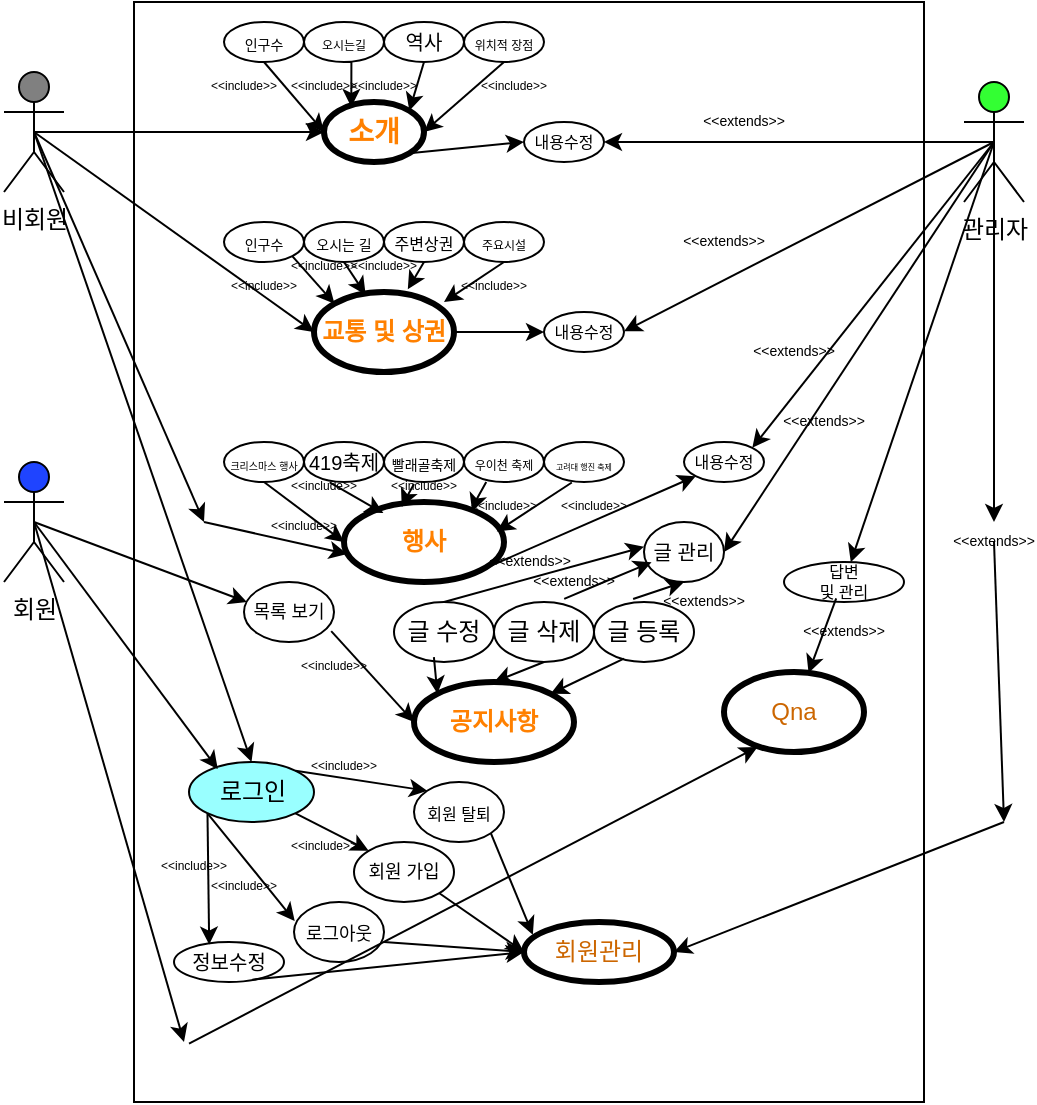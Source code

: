<mxfile version="24.2.1" type="device">
  <diagram name="페이지-1" id="ReDvfFOf9SGNNVPX4HKJ">
    <mxGraphModel dx="578" dy="884" grid="1" gridSize="10" guides="1" tooltips="1" connect="1" arrows="1" fold="1" page="1" pageScale="1" pageWidth="690" pageHeight="980" math="0" shadow="0">
      <root>
        <mxCell id="0" />
        <mxCell id="1" parent="0" />
        <mxCell id="xZ9wBhcrswutEA7cSDEz-1" value="" style="rounded=0;whiteSpace=wrap;html=1;" parent="1" vertex="1">
          <mxGeometry x="165" y="270" width="395" height="550" as="geometry" />
        </mxCell>
        <mxCell id="xZ9wBhcrswutEA7cSDEz-3" value="회원" style="shape=umlActor;verticalLabelPosition=bottom;verticalAlign=top;html=1;outlineConnect=0;strokeColor=#000000;fillColor=#1F44FF;" parent="1" vertex="1">
          <mxGeometry x="100" y="500" width="30" height="60" as="geometry" />
        </mxCell>
        <mxCell id="xZ9wBhcrswutEA7cSDEz-4" value="비회원" style="shape=umlActor;verticalLabelPosition=bottom;verticalAlign=top;html=1;outlineConnect=0;fillColor=#808080;" parent="1" vertex="1">
          <mxGeometry x="100" y="305" width="30" height="60" as="geometry" />
        </mxCell>
        <mxCell id="xZ9wBhcrswutEA7cSDEz-11" value="관리자" style="shape=umlActor;verticalLabelPosition=bottom;verticalAlign=top;html=1;outlineConnect=0;fillColor=#33FF33;" parent="1" vertex="1">
          <mxGeometry x="580" y="310" width="30" height="60" as="geometry" />
        </mxCell>
        <mxCell id="xZ9wBhcrswutEA7cSDEz-12" value="&lt;h3&gt;&lt;font style=&quot;&quot; color=&quot;#ff8000&quot;&gt;소개&lt;/font&gt;&lt;/h3&gt;" style="ellipse;whiteSpace=wrap;html=1;strokeWidth=3;" parent="1" vertex="1">
          <mxGeometry x="260" y="320" width="50" height="30" as="geometry" />
        </mxCell>
        <mxCell id="xZ9wBhcrswutEA7cSDEz-13" value="&lt;font style=&quot;font-size: 7px;&quot;&gt;인구수&lt;/font&gt;" style="ellipse;whiteSpace=wrap;html=1;" parent="1" vertex="1">
          <mxGeometry x="210" y="280" width="40" height="20" as="geometry" />
        </mxCell>
        <mxCell id="xZ9wBhcrswutEA7cSDEz-15" value="&lt;font style=&quot;font-size: 6px;&quot;&gt;오시는길&lt;/font&gt;" style="ellipse;whiteSpace=wrap;html=1;" parent="1" vertex="1">
          <mxGeometry x="250" y="280" width="40" height="20" as="geometry" />
        </mxCell>
        <mxCell id="xZ9wBhcrswutEA7cSDEz-16" value="&lt;font style=&quot;font-size: 10px;&quot;&gt;역사&lt;/font&gt;" style="ellipse;whiteSpace=wrap;html=1;" parent="1" vertex="1">
          <mxGeometry x="290" y="280" width="40" height="20" as="geometry" />
        </mxCell>
        <mxCell id="xZ9wBhcrswutEA7cSDEz-17" value="&lt;font style=&quot;font-size: 6px;&quot;&gt;위치적 장점&lt;/font&gt;" style="ellipse;whiteSpace=wrap;html=1;" parent="1" vertex="1">
          <mxGeometry x="330" y="280" width="40" height="20" as="geometry" />
        </mxCell>
        <mxCell id="xZ9wBhcrswutEA7cSDEz-21" style="edgeStyle=orthogonalEdgeStyle;rounded=0;orthogonalLoop=1;jettySize=auto;html=1;exitX=0.5;exitY=1;exitDx=0;exitDy=0;entryX=0.273;entryY=0.083;entryDx=0;entryDy=0;entryPerimeter=0;" parent="1" source="xZ9wBhcrswutEA7cSDEz-15" target="xZ9wBhcrswutEA7cSDEz-12" edge="1">
          <mxGeometry relative="1" as="geometry" />
        </mxCell>
        <mxCell id="xZ9wBhcrswutEA7cSDEz-24" value="" style="endArrow=classic;html=1;rounded=0;entryX=1;entryY=0;entryDx=0;entryDy=0;" parent="1" target="xZ9wBhcrswutEA7cSDEz-12" edge="1">
          <mxGeometry width="50" height="50" relative="1" as="geometry">
            <mxPoint x="310" y="300" as="sourcePoint" />
            <mxPoint x="270" y="430" as="targetPoint" />
            <Array as="points">
              <mxPoint x="310" y="300" />
            </Array>
          </mxGeometry>
        </mxCell>
        <mxCell id="xZ9wBhcrswutEA7cSDEz-25" value="" style="endArrow=classic;html=1;rounded=0;exitX=0.5;exitY=1;exitDx=0;exitDy=0;entryX=1;entryY=0.5;entryDx=0;entryDy=0;" parent="1" source="xZ9wBhcrswutEA7cSDEz-17" target="xZ9wBhcrswutEA7cSDEz-12" edge="1">
          <mxGeometry width="50" height="50" relative="1" as="geometry">
            <mxPoint x="220" y="480" as="sourcePoint" />
            <mxPoint x="270" y="430" as="targetPoint" />
          </mxGeometry>
        </mxCell>
        <mxCell id="xZ9wBhcrswutEA7cSDEz-26" value="" style="endArrow=classic;html=1;rounded=0;exitX=0.5;exitY=1;exitDx=0;exitDy=0;entryX=0;entryY=0.5;entryDx=0;entryDy=0;" parent="1" source="xZ9wBhcrswutEA7cSDEz-13" target="xZ9wBhcrswutEA7cSDEz-12" edge="1">
          <mxGeometry width="50" height="50" relative="1" as="geometry">
            <mxPoint x="220" y="480" as="sourcePoint" />
            <mxPoint x="270" y="430" as="targetPoint" />
          </mxGeometry>
        </mxCell>
        <mxCell id="xZ9wBhcrswutEA7cSDEz-27" value="&lt;font style=&quot;font-size: 6px;&quot;&gt;&amp;lt;&amp;lt;include&amp;gt;&amp;gt;&lt;/font&gt;" style="text;html=1;align=center;verticalAlign=middle;whiteSpace=wrap;rounded=0;" parent="1" vertex="1">
          <mxGeometry x="345" y="300" width="20" height="20" as="geometry" />
        </mxCell>
        <mxCell id="xZ9wBhcrswutEA7cSDEz-28" value="&lt;font style=&quot;font-size: 6px;&quot;&gt;&amp;lt;&amp;lt;include&amp;gt;&amp;gt;&lt;/font&gt;" style="text;html=1;align=center;verticalAlign=middle;whiteSpace=wrap;rounded=0;" parent="1" vertex="1">
          <mxGeometry x="210" y="300" width="20" height="20" as="geometry" />
        </mxCell>
        <mxCell id="xZ9wBhcrswutEA7cSDEz-29" value="&lt;font style=&quot;font-size: 6px;&quot;&gt;&amp;lt;&amp;lt;include&amp;gt;&amp;gt;&lt;/font&gt;" style="text;html=1;align=center;verticalAlign=middle;whiteSpace=wrap;rounded=0;" parent="1" vertex="1">
          <mxGeometry x="250" y="300" width="20" height="20" as="geometry" />
        </mxCell>
        <mxCell id="xZ9wBhcrswutEA7cSDEz-30" value="&lt;font style=&quot;font-size: 6px;&quot;&gt;&amp;lt;&amp;lt;include&amp;gt;&amp;gt;&lt;/font&gt;" style="text;html=1;align=center;verticalAlign=middle;whiteSpace=wrap;rounded=0;" parent="1" vertex="1">
          <mxGeometry x="280" y="300" width="20" height="20" as="geometry" />
        </mxCell>
        <mxCell id="xZ9wBhcrswutEA7cSDEz-32" value="" style="endArrow=classic;html=1;rounded=0;exitX=0.5;exitY=0.5;exitDx=0;exitDy=0;exitPerimeter=0;entryX=1;entryY=0.5;entryDx=0;entryDy=0;" parent="1" source="xZ9wBhcrswutEA7cSDEz-11" target="xZ9wBhcrswutEA7cSDEz-33" edge="1">
          <mxGeometry width="50" height="50" relative="1" as="geometry">
            <mxPoint x="280" y="480" as="sourcePoint" />
            <mxPoint x="330" y="430" as="targetPoint" />
          </mxGeometry>
        </mxCell>
        <mxCell id="xZ9wBhcrswutEA7cSDEz-33" value="내용수정" style="ellipse;whiteSpace=wrap;html=1;strokeWidth=1;fontSize=8;" parent="1" vertex="1">
          <mxGeometry x="360" y="330" width="40" height="20" as="geometry" />
        </mxCell>
        <mxCell id="xZ9wBhcrswutEA7cSDEz-34" value="" style="endArrow=classic;html=1;rounded=0;exitX=1;exitY=1;exitDx=0;exitDy=0;entryX=0;entryY=0.5;entryDx=0;entryDy=0;" parent="1" source="xZ9wBhcrswutEA7cSDEz-12" target="xZ9wBhcrswutEA7cSDEz-33" edge="1">
          <mxGeometry width="50" height="50" relative="1" as="geometry">
            <mxPoint x="280" y="480" as="sourcePoint" />
            <mxPoint x="330" y="430" as="targetPoint" />
          </mxGeometry>
        </mxCell>
        <mxCell id="xZ9wBhcrswutEA7cSDEz-35" value="" style="endArrow=classic;html=1;rounded=0;exitX=0.5;exitY=0.5;exitDx=0;exitDy=0;exitPerimeter=0;entryX=0;entryY=0.5;entryDx=0;entryDy=0;" parent="1" source="xZ9wBhcrswutEA7cSDEz-4" target="xZ9wBhcrswutEA7cSDEz-12" edge="1">
          <mxGeometry width="50" height="50" relative="1" as="geometry">
            <mxPoint x="240" y="460" as="sourcePoint" />
            <mxPoint x="290" y="410" as="targetPoint" />
          </mxGeometry>
        </mxCell>
        <mxCell id="xZ9wBhcrswutEA7cSDEz-36" value="&amp;lt;&amp;lt;extends&amp;gt;&amp;gt;" style="text;html=1;align=center;verticalAlign=middle;whiteSpace=wrap;rounded=0;fontSize=7;" parent="1" vertex="1">
          <mxGeometry x="450" y="320" width="40" height="20" as="geometry" />
        </mxCell>
        <mxCell id="xZ9wBhcrswutEA7cSDEz-37" value="&lt;span&gt;&lt;font color=&quot;#ff8000&quot;&gt;교통 및 상권&lt;/font&gt;&lt;/span&gt;" style="ellipse;whiteSpace=wrap;html=1;fontSize=12;strokeWidth=3;fontColor=#7EA6E0;fontStyle=1" parent="1" vertex="1">
          <mxGeometry x="255" y="415" width="70" height="40" as="geometry" />
        </mxCell>
        <mxCell id="xZ9wBhcrswutEA7cSDEz-38" value="&lt;font style=&quot;font-size: 7px;&quot;&gt;인구수&lt;/font&gt;" style="ellipse;whiteSpace=wrap;html=1;" parent="1" vertex="1">
          <mxGeometry x="210" y="380" width="40" height="20" as="geometry" />
        </mxCell>
        <mxCell id="xZ9wBhcrswutEA7cSDEz-39" value="&lt;font style=&quot;font-size: 7px;&quot;&gt;오시는 길&lt;/font&gt;" style="ellipse;whiteSpace=wrap;html=1;" parent="1" vertex="1">
          <mxGeometry x="250" y="380" width="40" height="20" as="geometry" />
        </mxCell>
        <mxCell id="xZ9wBhcrswutEA7cSDEz-40" value="&lt;font style=&quot;font-size: 8px;&quot;&gt;주변상권&lt;/font&gt;" style="ellipse;whiteSpace=wrap;html=1;" parent="1" vertex="1">
          <mxGeometry x="290" y="380" width="40" height="20" as="geometry" />
        </mxCell>
        <mxCell id="xZ9wBhcrswutEA7cSDEz-41" value="&lt;font style=&quot;font-size: 6px;&quot;&gt;주요시설&lt;/font&gt;" style="ellipse;whiteSpace=wrap;html=1;" parent="1" vertex="1">
          <mxGeometry x="330" y="380" width="40" height="20" as="geometry" />
        </mxCell>
        <mxCell id="xZ9wBhcrswutEA7cSDEz-42" value="" style="endArrow=classic;html=1;rounded=0;exitX=1;exitY=1;exitDx=0;exitDy=0;entryX=0;entryY=0;entryDx=0;entryDy=0;" parent="1" source="xZ9wBhcrswutEA7cSDEz-38" target="xZ9wBhcrswutEA7cSDEz-37" edge="1">
          <mxGeometry width="50" height="50" relative="1" as="geometry">
            <mxPoint x="260" y="480" as="sourcePoint" />
            <mxPoint x="310" y="430" as="targetPoint" />
          </mxGeometry>
        </mxCell>
        <mxCell id="xZ9wBhcrswutEA7cSDEz-43" value="" style="endArrow=classic;html=1;rounded=0;exitX=0.5;exitY=1;exitDx=0;exitDy=0;entryX=0.369;entryY=0.035;entryDx=0;entryDy=0;entryPerimeter=0;" parent="1" source="xZ9wBhcrswutEA7cSDEz-39" target="xZ9wBhcrswutEA7cSDEz-37" edge="1">
          <mxGeometry width="50" height="50" relative="1" as="geometry">
            <mxPoint x="260" y="480" as="sourcePoint" />
            <mxPoint x="310" y="430" as="targetPoint" />
          </mxGeometry>
        </mxCell>
        <mxCell id="xZ9wBhcrswutEA7cSDEz-44" value="" style="endArrow=classic;html=1;rounded=0;exitX=0.5;exitY=1;exitDx=0;exitDy=0;entryX=0.67;entryY=-0.033;entryDx=0;entryDy=0;entryPerimeter=0;" parent="1" source="xZ9wBhcrswutEA7cSDEz-40" target="xZ9wBhcrswutEA7cSDEz-37" edge="1">
          <mxGeometry width="50" height="50" relative="1" as="geometry">
            <mxPoint x="260" y="480" as="sourcePoint" />
            <mxPoint x="310" y="430" as="targetPoint" />
          </mxGeometry>
        </mxCell>
        <mxCell id="xZ9wBhcrswutEA7cSDEz-45" value="" style="endArrow=classic;html=1;rounded=0;exitX=0.5;exitY=1;exitDx=0;exitDy=0;" parent="1" source="xZ9wBhcrswutEA7cSDEz-41" edge="1">
          <mxGeometry width="50" height="50" relative="1" as="geometry">
            <mxPoint x="260" y="480" as="sourcePoint" />
            <mxPoint x="320" y="420" as="targetPoint" />
          </mxGeometry>
        </mxCell>
        <mxCell id="xZ9wBhcrswutEA7cSDEz-46" value="내용수정" style="ellipse;whiteSpace=wrap;html=1;strokeWidth=1;fontSize=8;" parent="1" vertex="1">
          <mxGeometry x="370" y="425" width="40" height="20" as="geometry" />
        </mxCell>
        <mxCell id="xZ9wBhcrswutEA7cSDEz-47" value="" style="endArrow=classic;html=1;rounded=0;exitX=1;exitY=0.5;exitDx=0;exitDy=0;entryX=0;entryY=0.5;entryDx=0;entryDy=0;" parent="1" source="xZ9wBhcrswutEA7cSDEz-37" target="xZ9wBhcrswutEA7cSDEz-46" edge="1">
          <mxGeometry width="50" height="50" relative="1" as="geometry">
            <mxPoint x="326.5" y="460" as="sourcePoint" />
            <mxPoint x="383.5" y="455" as="targetPoint" />
          </mxGeometry>
        </mxCell>
        <mxCell id="xZ9wBhcrswutEA7cSDEz-48" value="" style="endArrow=classic;html=1;rounded=0;entryX=1;entryY=0.5;entryDx=0;entryDy=0;exitX=0.5;exitY=0.5;exitDx=0;exitDy=0;exitPerimeter=0;" parent="1" source="xZ9wBhcrswutEA7cSDEz-11" edge="1">
          <mxGeometry width="50" height="50" relative="1" as="geometry">
            <mxPoint x="605" y="434.66" as="sourcePoint" />
            <mxPoint x="410" y="434.66" as="targetPoint" />
          </mxGeometry>
        </mxCell>
        <mxCell id="xZ9wBhcrswutEA7cSDEz-49" value="&lt;font style=&quot;font-size: 6px;&quot;&gt;&amp;lt;&amp;lt;include&amp;gt;&amp;gt;&lt;/font&gt;" style="text;html=1;align=center;verticalAlign=middle;whiteSpace=wrap;rounded=0;" parent="1" vertex="1">
          <mxGeometry x="220" y="400" width="20" height="20" as="geometry" />
        </mxCell>
        <mxCell id="xZ9wBhcrswutEA7cSDEz-50" value="&lt;font style=&quot;font-size: 6px;&quot;&gt;&amp;lt;&amp;lt;include&amp;gt;&amp;gt;&lt;/font&gt;" style="text;html=1;align=center;verticalAlign=middle;whiteSpace=wrap;rounded=0;" parent="1" vertex="1">
          <mxGeometry x="250" y="390" width="20" height="20" as="geometry" />
        </mxCell>
        <mxCell id="xZ9wBhcrswutEA7cSDEz-51" value="&lt;font style=&quot;font-size: 6px;&quot;&gt;&amp;lt;&amp;lt;include&amp;gt;&amp;gt;&lt;/font&gt;" style="text;html=1;align=center;verticalAlign=middle;whiteSpace=wrap;rounded=0;" parent="1" vertex="1">
          <mxGeometry x="280" y="390" width="20" height="20" as="geometry" />
        </mxCell>
        <mxCell id="xZ9wBhcrswutEA7cSDEz-53" value="&lt;font style=&quot;font-size: 6px;&quot;&gt;&amp;lt;&amp;lt;include&amp;gt;&amp;gt;&lt;/font&gt;" style="text;html=1;align=center;verticalAlign=middle;whiteSpace=wrap;rounded=0;" parent="1" vertex="1">
          <mxGeometry x="335" y="400" width="20" height="20" as="geometry" />
        </mxCell>
        <mxCell id="xZ9wBhcrswutEA7cSDEz-54" value="&amp;lt;&amp;lt;extends&amp;gt;&amp;gt;" style="text;html=1;align=center;verticalAlign=middle;whiteSpace=wrap;rounded=0;fontSize=7;" parent="1" vertex="1">
          <mxGeometry x="440" y="380" width="40" height="20" as="geometry" />
        </mxCell>
        <mxCell id="xZ9wBhcrswutEA7cSDEz-55" value="&lt;font color=&quot;#ff8000&quot;&gt;&lt;b&gt;행사&lt;/b&gt;&lt;/font&gt;" style="ellipse;whiteSpace=wrap;html=1;fontColor=#9999FF;strokeWidth=3;" parent="1" vertex="1">
          <mxGeometry x="270" y="520" width="80" height="40" as="geometry" />
        </mxCell>
        <mxCell id="xZ9wBhcrswutEA7cSDEz-56" value="&lt;font color=&quot;#ff8000&quot;&gt;공지사항&lt;/font&gt;" style="ellipse;whiteSpace=wrap;html=1;strokeWidth=3;fontStyle=1" parent="1" vertex="1">
          <mxGeometry x="305" y="610" width="80" height="40" as="geometry" />
        </mxCell>
        <mxCell id="xZ9wBhcrswutEA7cSDEz-57" value="글 수정" style="ellipse;whiteSpace=wrap;html=1;" parent="1" vertex="1">
          <mxGeometry x="295" y="570" width="50" height="30" as="geometry" />
        </mxCell>
        <mxCell id="xZ9wBhcrswutEA7cSDEz-58" value="글 삭제" style="ellipse;whiteSpace=wrap;html=1;" parent="1" vertex="1">
          <mxGeometry x="345" y="570" width="50" height="30" as="geometry" />
        </mxCell>
        <mxCell id="xZ9wBhcrswutEA7cSDEz-59" value="글 등록" style="ellipse;whiteSpace=wrap;html=1;" parent="1" vertex="1">
          <mxGeometry x="395" y="570" width="50" height="30" as="geometry" />
        </mxCell>
        <mxCell id="xZ9wBhcrswutEA7cSDEz-60" value="&lt;font style=&quot;font-size: 5px;&quot;&gt;크리스마스 행사&lt;/font&gt;" style="ellipse;whiteSpace=wrap;html=1;" parent="1" vertex="1">
          <mxGeometry x="210" y="490" width="40" height="20" as="geometry" />
        </mxCell>
        <mxCell id="xZ9wBhcrswutEA7cSDEz-62" value="&lt;font style=&quot;font-size: 10px;&quot;&gt;419축제&lt;/font&gt;" style="ellipse;whiteSpace=wrap;html=1;" parent="1" vertex="1">
          <mxGeometry x="250" y="490" width="40" height="20" as="geometry" />
        </mxCell>
        <mxCell id="xZ9wBhcrswutEA7cSDEz-63" value="&lt;font style=&quot;font-size: 7px;&quot;&gt;빨래골축제&lt;/font&gt;" style="ellipse;whiteSpace=wrap;html=1;" parent="1" vertex="1">
          <mxGeometry x="290" y="490" width="40" height="20" as="geometry" />
        </mxCell>
        <mxCell id="xZ9wBhcrswutEA7cSDEz-64" value="&lt;font style=&quot;font-size: 6px;&quot;&gt;우이천 축제&lt;/font&gt;" style="ellipse;whiteSpace=wrap;html=1;" parent="1" vertex="1">
          <mxGeometry x="330" y="490" width="40" height="20" as="geometry" />
        </mxCell>
        <mxCell id="xZ9wBhcrswutEA7cSDEz-65" value="&lt;font style=&quot;font-size: 4px;&quot;&gt;고려대 행진 축제&lt;/font&gt;" style="ellipse;whiteSpace=wrap;html=1;" parent="1" vertex="1">
          <mxGeometry x="370" y="490" width="40" height="20" as="geometry" />
        </mxCell>
        <mxCell id="xZ9wBhcrswutEA7cSDEz-66" value="" style="endArrow=classic;html=1;rounded=0;exitX=0.5;exitY=1;exitDx=0;exitDy=0;entryX=0;entryY=0.5;entryDx=0;entryDy=0;" parent="1" source="xZ9wBhcrswutEA7cSDEz-60" target="xZ9wBhcrswutEA7cSDEz-55" edge="1">
          <mxGeometry width="50" height="50" relative="1" as="geometry">
            <mxPoint x="248.56" y="500.05" as="sourcePoint" />
            <mxPoint x="269.56" y="524.05" as="targetPoint" />
          </mxGeometry>
        </mxCell>
        <mxCell id="xZ9wBhcrswutEA7cSDEz-69" value="" style="endArrow=classic;html=1;rounded=0;exitX=0.321;exitY=1.012;exitDx=0;exitDy=0;entryX=0.246;entryY=0.139;entryDx=0;entryDy=0;entryPerimeter=0;exitPerimeter=0;" parent="1" source="xZ9wBhcrswutEA7cSDEz-62" target="xZ9wBhcrswutEA7cSDEz-55" edge="1">
          <mxGeometry width="50" height="50" relative="1" as="geometry">
            <mxPoint x="210" y="530" as="sourcePoint" />
            <mxPoint x="250" y="560" as="targetPoint" />
          </mxGeometry>
        </mxCell>
        <mxCell id="xZ9wBhcrswutEA7cSDEz-70" value="" style="endArrow=classic;html=1;rounded=0;exitX=0.375;exitY=1.05;exitDx=0;exitDy=0;entryX=0.361;entryY=0.062;entryDx=0;entryDy=0;entryPerimeter=0;exitPerimeter=0;" parent="1" source="xZ9wBhcrswutEA7cSDEz-63" target="xZ9wBhcrswutEA7cSDEz-55" edge="1">
          <mxGeometry width="50" height="50" relative="1" as="geometry">
            <mxPoint x="215" y="530" as="sourcePoint" />
            <mxPoint x="255" y="560" as="targetPoint" />
            <Array as="points">
              <mxPoint x="300" y="520" />
            </Array>
          </mxGeometry>
        </mxCell>
        <mxCell id="xZ9wBhcrswutEA7cSDEz-71" value="" style="endArrow=classic;html=1;rounded=0;exitX=0.375;exitY=1.05;exitDx=0;exitDy=0;entryX=0.801;entryY=0.12;entryDx=0;entryDy=0;entryPerimeter=0;exitPerimeter=0;" parent="1" target="xZ9wBhcrswutEA7cSDEz-55" edge="1">
          <mxGeometry width="50" height="50" relative="1" as="geometry">
            <mxPoint x="341.12" y="510" as="sourcePoint" />
            <mxPoint x="335.12" y="521" as="targetPoint" />
            <Array as="points">
              <mxPoint x="336.12" y="519" />
            </Array>
          </mxGeometry>
        </mxCell>
        <mxCell id="xZ9wBhcrswutEA7cSDEz-72" value="" style="endArrow=classic;html=1;rounded=0;exitX=0.348;exitY=1.012;exitDx=0;exitDy=0;entryX=0.955;entryY=0.369;entryDx=0;entryDy=0;entryPerimeter=0;exitPerimeter=0;" parent="1" source="xZ9wBhcrswutEA7cSDEz-65" target="xZ9wBhcrswutEA7cSDEz-55" edge="1">
          <mxGeometry width="50" height="50" relative="1" as="geometry">
            <mxPoint x="365" y="520" as="sourcePoint" />
            <mxPoint x="357.88" y="535" as="targetPoint" />
            <Array as="points" />
          </mxGeometry>
        </mxCell>
        <mxCell id="xZ9wBhcrswutEA7cSDEz-73" value="" style="endArrow=classic;html=1;rounded=0;exitX=0.399;exitY=0.92;exitDx=0;exitDy=0;entryX=0;entryY=0;entryDx=0;entryDy=0;exitPerimeter=0;" parent="1" source="xZ9wBhcrswutEA7cSDEz-57" target="xZ9wBhcrswutEA7cSDEz-56" edge="1">
          <mxGeometry width="50" height="50" relative="1" as="geometry">
            <mxPoint x="250" y="590" as="sourcePoint" />
            <mxPoint x="290" y="620" as="targetPoint" />
          </mxGeometry>
        </mxCell>
        <mxCell id="xZ9wBhcrswutEA7cSDEz-74" value="" style="endArrow=classic;html=1;rounded=0;exitX=0.299;exitY=0.945;exitDx=0;exitDy=0;entryX=1;entryY=0;entryDx=0;entryDy=0;exitPerimeter=0;" parent="1" source="xZ9wBhcrswutEA7cSDEz-59" target="xZ9wBhcrswutEA7cSDEz-56" edge="1">
          <mxGeometry width="50" height="50" relative="1" as="geometry">
            <mxPoint x="400" y="600" as="sourcePoint" />
            <mxPoint x="402" y="618" as="targetPoint" />
          </mxGeometry>
        </mxCell>
        <mxCell id="xZ9wBhcrswutEA7cSDEz-75" value="" style="endArrow=classic;html=1;rounded=0;exitX=0.5;exitY=1;exitDx=0;exitDy=0;entryX=1;entryY=0;entryDx=0;entryDy=0;" parent="1" source="xZ9wBhcrswutEA7cSDEz-58" edge="1">
          <mxGeometry width="50" height="50" relative="1" as="geometry">
            <mxPoint x="382" y="592" as="sourcePoint" />
            <mxPoint x="345" y="610" as="targetPoint" />
          </mxGeometry>
        </mxCell>
        <mxCell id="xZ9wBhcrswutEA7cSDEz-76" value="&lt;font style=&quot;font-size: 6px;&quot;&gt;&amp;lt;&amp;lt;include&amp;gt;&amp;gt;&lt;/font&gt;" style="text;html=1;align=center;verticalAlign=middle;whiteSpace=wrap;rounded=0;" parent="1" vertex="1">
          <mxGeometry x="385" y="510" width="20" height="20" as="geometry" />
        </mxCell>
        <mxCell id="xZ9wBhcrswutEA7cSDEz-77" value="&lt;font style=&quot;font-size: 6px;&quot;&gt;&amp;lt;&amp;lt;include&amp;gt;&amp;gt;&lt;/font&gt;" style="text;html=1;align=center;verticalAlign=middle;whiteSpace=wrap;rounded=0;" parent="1" vertex="1">
          <mxGeometry x="340" y="510" width="20" height="20" as="geometry" />
        </mxCell>
        <mxCell id="xZ9wBhcrswutEA7cSDEz-78" value="&lt;font style=&quot;font-size: 6px;&quot;&gt;&amp;lt;&amp;lt;include&amp;gt;&amp;gt;&lt;/font&gt;" style="text;html=1;align=center;verticalAlign=middle;whiteSpace=wrap;rounded=0;" parent="1" vertex="1">
          <mxGeometry x="300" y="500" width="20" height="20" as="geometry" />
        </mxCell>
        <mxCell id="xZ9wBhcrswutEA7cSDEz-79" value="&lt;font style=&quot;font-size: 6px;&quot;&gt;&amp;lt;&amp;lt;include&amp;gt;&amp;gt;&lt;/font&gt;" style="text;html=1;align=center;verticalAlign=middle;whiteSpace=wrap;rounded=0;" parent="1" vertex="1">
          <mxGeometry x="250" y="500" width="20" height="20" as="geometry" />
        </mxCell>
        <mxCell id="xZ9wBhcrswutEA7cSDEz-80" value="&lt;font style=&quot;font-size: 6px;&quot;&gt;&amp;lt;&amp;lt;include&amp;gt;&amp;gt;&lt;/font&gt;" style="text;html=1;align=center;verticalAlign=middle;whiteSpace=wrap;rounded=0;" parent="1" vertex="1">
          <mxGeometry x="240" y="520" width="20" height="20" as="geometry" />
        </mxCell>
        <mxCell id="xZ9wBhcrswutEA7cSDEz-82" value="내용수정" style="ellipse;whiteSpace=wrap;html=1;strokeWidth=1;fontSize=8;" parent="1" vertex="1">
          <mxGeometry x="440" y="490" width="40" height="20" as="geometry" />
        </mxCell>
        <mxCell id="xZ9wBhcrswutEA7cSDEz-83" value="" style="endArrow=classic;html=1;rounded=0;exitX=1;exitY=1;exitDx=0;exitDy=0;entryX=0;entryY=1;entryDx=0;entryDy=0;" parent="1" source="xZ9wBhcrswutEA7cSDEz-55" target="xZ9wBhcrswutEA7cSDEz-82" edge="1">
          <mxGeometry width="50" height="50" relative="1" as="geometry">
            <mxPoint x="360" y="490" as="sourcePoint" />
            <mxPoint x="410" y="440" as="targetPoint" />
          </mxGeometry>
        </mxCell>
        <mxCell id="xZ9wBhcrswutEA7cSDEz-85" value="" style="endArrow=classic;html=1;rounded=0;entryX=1;entryY=0;entryDx=0;entryDy=0;exitX=0.5;exitY=0.5;exitDx=0;exitDy=0;exitPerimeter=0;" parent="1" source="xZ9wBhcrswutEA7cSDEz-11" target="xZ9wBhcrswutEA7cSDEz-82" edge="1">
          <mxGeometry width="50" height="50" relative="1" as="geometry">
            <mxPoint x="610" y="380" as="sourcePoint" />
            <mxPoint x="425" y="474.66" as="targetPoint" />
          </mxGeometry>
        </mxCell>
        <mxCell id="xZ9wBhcrswutEA7cSDEz-86" value="글 관리" style="ellipse;whiteSpace=wrap;html=1;fontSize=10;" parent="1" vertex="1">
          <mxGeometry x="420" y="530" width="40" height="30" as="geometry" />
        </mxCell>
        <mxCell id="xZ9wBhcrswutEA7cSDEz-87" value="" style="endArrow=classic;html=1;rounded=0;entryX=0.075;entryY=0.669;entryDx=0;entryDy=0;entryPerimeter=0;exitX=0.5;exitY=0;exitDx=0;exitDy=0;" parent="1" source="xZ9wBhcrswutEA7cSDEz-57" edge="1">
          <mxGeometry width="50" height="50" relative="1" as="geometry">
            <mxPoint x="338.819" y="569.998" as="sourcePoint" />
            <mxPoint x="420" y="542.39" as="targetPoint" />
          </mxGeometry>
        </mxCell>
        <mxCell id="xZ9wBhcrswutEA7cSDEz-88" value="" style="endArrow=classic;html=1;rounded=0;entryX=0.094;entryY=0.669;entryDx=0;entryDy=0;entryPerimeter=0;exitX=0.702;exitY=-0.051;exitDx=0;exitDy=0;exitPerimeter=0;" parent="1" source="xZ9wBhcrswutEA7cSDEz-58" target="xZ9wBhcrswutEA7cSDEz-86" edge="1">
          <mxGeometry width="50" height="50" relative="1" as="geometry">
            <mxPoint x="340" y="577.61" as="sourcePoint" />
            <mxPoint x="440" y="550.0" as="targetPoint" />
            <Array as="points">
              <mxPoint x="400" y="560" />
            </Array>
          </mxGeometry>
        </mxCell>
        <mxCell id="xZ9wBhcrswutEA7cSDEz-89" value="" style="endArrow=classic;html=1;rounded=0;entryX=0.5;entryY=1;entryDx=0;entryDy=0;exitX=0.391;exitY=-0.051;exitDx=0;exitDy=0;exitPerimeter=0;" parent="1" source="xZ9wBhcrswutEA7cSDEz-59" target="xZ9wBhcrswutEA7cSDEz-86" edge="1">
          <mxGeometry width="50" height="50" relative="1" as="geometry">
            <mxPoint x="398.07" y="569.53" as="sourcePoint" />
            <mxPoint x="442.07" y="551.53" as="targetPoint" />
          </mxGeometry>
        </mxCell>
        <mxCell id="xZ9wBhcrswutEA7cSDEz-90" value="" style="endArrow=classic;html=1;rounded=0;entryX=1;entryY=0.5;entryDx=0;entryDy=0;exitX=0.5;exitY=0.5;exitDx=0;exitDy=0;exitPerimeter=0;" parent="1" source="xZ9wBhcrswutEA7cSDEz-11" target="xZ9wBhcrswutEA7cSDEz-86" edge="1">
          <mxGeometry width="50" height="50" relative="1" as="geometry">
            <mxPoint x="540" y="510" as="sourcePoint" />
            <mxPoint x="590" y="460" as="targetPoint" />
          </mxGeometry>
        </mxCell>
        <mxCell id="xZ9wBhcrswutEA7cSDEz-91" value="회원 가입" style="ellipse;whiteSpace=wrap;html=1;spacing=2;fontSize=9;" parent="1" vertex="1">
          <mxGeometry x="275" y="690" width="50" height="30" as="geometry" />
        </mxCell>
        <mxCell id="xZ9wBhcrswutEA7cSDEz-92" value="목록 보기" style="ellipse;whiteSpace=wrap;html=1;fontSize=9;" parent="1" vertex="1">
          <mxGeometry x="220" y="560" width="45" height="30" as="geometry" />
        </mxCell>
        <mxCell id="xZ9wBhcrswutEA7cSDEz-93" value="" style="endArrow=classic;html=1;rounded=0;exitX=0.5;exitY=0.5;exitDx=0;exitDy=0;exitPerimeter=0;entryX=0.032;entryY=0.334;entryDx=0;entryDy=0;entryPerimeter=0;" parent="1" source="xZ9wBhcrswutEA7cSDEz-3" target="xZ9wBhcrswutEA7cSDEz-92" edge="1">
          <mxGeometry width="50" height="50" relative="1" as="geometry">
            <mxPoint x="250" y="580" as="sourcePoint" />
            <mxPoint x="300" y="530" as="targetPoint" />
          </mxGeometry>
        </mxCell>
        <mxCell id="xZ9wBhcrswutEA7cSDEz-95" value="" style="endArrow=classic;html=1;rounded=0;entryX=0;entryY=0.5;entryDx=0;entryDy=0;exitX=0.969;exitY=0.819;exitDx=0;exitDy=0;exitPerimeter=0;" parent="1" source="xZ9wBhcrswutEA7cSDEz-92" target="xZ9wBhcrswutEA7cSDEz-56" edge="1">
          <mxGeometry width="50" height="50" relative="1" as="geometry">
            <mxPoint x="250" y="580" as="sourcePoint" />
            <mxPoint x="300" y="530" as="targetPoint" />
          </mxGeometry>
        </mxCell>
        <mxCell id="xZ9wBhcrswutEA7cSDEz-96" value="로그인" style="ellipse;whiteSpace=wrap;html=1;fillColor=#99FFFF;" parent="1" vertex="1">
          <mxGeometry x="192.5" y="650" width="62.5" height="30" as="geometry" />
        </mxCell>
        <mxCell id="xZ9wBhcrswutEA7cSDEz-98" value="" style="endArrow=classic;html=1;rounded=0;entryX=0.23;entryY=0.118;entryDx=0;entryDy=0;entryPerimeter=0;exitX=0.5;exitY=0.5;exitDx=0;exitDy=0;exitPerimeter=0;" parent="1" source="xZ9wBhcrswutEA7cSDEz-3" target="xZ9wBhcrswutEA7cSDEz-96" edge="1">
          <mxGeometry width="50" height="50" relative="1" as="geometry">
            <mxPoint x="110" y="600" as="sourcePoint" />
            <mxPoint x="196" y="684.98" as="targetPoint" />
          </mxGeometry>
        </mxCell>
        <mxCell id="xZ9wBhcrswutEA7cSDEz-101" value="" style="endArrow=classic;html=1;rounded=0;exitX=1;exitY=1;exitDx=0;exitDy=0;entryX=0;entryY=0;entryDx=0;entryDy=0;" parent="1" source="xZ9wBhcrswutEA7cSDEz-96" target="xZ9wBhcrswutEA7cSDEz-91" edge="1">
          <mxGeometry width="50" height="50" relative="1" as="geometry">
            <mxPoint x="340" y="720" as="sourcePoint" />
            <mxPoint x="390" y="670" as="targetPoint" />
          </mxGeometry>
        </mxCell>
        <mxCell id="xZ9wBhcrswutEA7cSDEz-102" value="" style="endArrow=classic;html=1;rounded=0;exitX=0.5;exitY=0.5;exitDx=0;exitDy=0;exitPerimeter=0;entryX=0.5;entryY=0;entryDx=0;entryDy=0;" parent="1" source="xZ9wBhcrswutEA7cSDEz-4" target="xZ9wBhcrswutEA7cSDEz-96" edge="1">
          <mxGeometry width="50" height="50" relative="1" as="geometry">
            <mxPoint x="120" y="450" as="sourcePoint" />
            <mxPoint x="170" y="400" as="targetPoint" />
          </mxGeometry>
        </mxCell>
        <mxCell id="xZ9wBhcrswutEA7cSDEz-103" value="&lt;font style=&quot;font-size: 9px;&quot;&gt;로그아웃&lt;/font&gt;" style="ellipse;whiteSpace=wrap;html=1;" parent="1" vertex="1">
          <mxGeometry x="245" y="720" width="45" height="30" as="geometry" />
        </mxCell>
        <mxCell id="xZ9wBhcrswutEA7cSDEz-104" value="&lt;font style=&quot;font-size: 8px;&quot;&gt;회원 탈퇴&lt;/font&gt;" style="ellipse;whiteSpace=wrap;html=1;" parent="1" vertex="1">
          <mxGeometry x="305" y="660" width="45" height="30" as="geometry" />
        </mxCell>
        <mxCell id="xZ9wBhcrswutEA7cSDEz-105" value="" style="endArrow=classic;html=1;rounded=0;entryX=0;entryY=0;entryDx=0;entryDy=0;exitX=1;exitY=0;exitDx=0;exitDy=0;" parent="1" source="xZ9wBhcrswutEA7cSDEz-96" target="xZ9wBhcrswutEA7cSDEz-104" edge="1">
          <mxGeometry width="50" height="50" relative="1" as="geometry">
            <mxPoint x="250" y="580" as="sourcePoint" />
            <mxPoint x="300" y="530" as="targetPoint" />
          </mxGeometry>
        </mxCell>
        <mxCell id="xZ9wBhcrswutEA7cSDEz-106" value="" style="endArrow=classic;html=1;rounded=0;entryX=0.008;entryY=0.316;entryDx=0;entryDy=0;entryPerimeter=0;exitX=0;exitY=1;exitDx=0;exitDy=0;" parent="1" source="xZ9wBhcrswutEA7cSDEz-96" target="xZ9wBhcrswutEA7cSDEz-103" edge="1">
          <mxGeometry width="50" height="50" relative="1" as="geometry">
            <mxPoint x="78.13" y="556.46" as="sourcePoint" />
            <mxPoint x="170.13" y="680.46" as="targetPoint" />
          </mxGeometry>
        </mxCell>
        <mxCell id="yDY8tDTbJRsx6tdh9yl8-1" value="" style="endArrow=classic;html=1;rounded=0;entryX=0;entryY=0.5;entryDx=0;entryDy=0;exitX=0.5;exitY=0.5;exitDx=0;exitDy=0;exitPerimeter=0;" edge="1" parent="1" source="xZ9wBhcrswutEA7cSDEz-4" target="xZ9wBhcrswutEA7cSDEz-37">
          <mxGeometry width="50" height="50" relative="1" as="geometry">
            <mxPoint x="170" y="400" as="sourcePoint" />
            <mxPoint x="220" y="350" as="targetPoint" />
          </mxGeometry>
        </mxCell>
        <mxCell id="yDY8tDTbJRsx6tdh9yl8-2" value="" style="endArrow=classic;html=1;rounded=0;exitX=0.5;exitY=0.5;exitDx=0;exitDy=0;exitPerimeter=0;" edge="1" parent="1" source="xZ9wBhcrswutEA7cSDEz-4">
          <mxGeometry width="50" height="50" relative="1" as="geometry">
            <mxPoint x="190" y="455" as="sourcePoint" />
            <mxPoint x="200" y="530" as="targetPoint" />
          </mxGeometry>
        </mxCell>
        <mxCell id="yDY8tDTbJRsx6tdh9yl8-3" value="" style="endArrow=classic;html=1;rounded=0;entryX=0.02;entryY=0.65;entryDx=0;entryDy=0;entryPerimeter=0;" edge="1" parent="1" target="xZ9wBhcrswutEA7cSDEz-55">
          <mxGeometry width="50" height="50" relative="1" as="geometry">
            <mxPoint x="200" y="530" as="sourcePoint" />
            <mxPoint x="80" y="390" as="targetPoint" />
          </mxGeometry>
        </mxCell>
        <mxCell id="yDY8tDTbJRsx6tdh9yl8-4" value="Qna" style="ellipse;whiteSpace=wrap;html=1;fontColor=#CC6600;strokeWidth=3;" vertex="1" parent="1">
          <mxGeometry x="460" y="605" width="70" height="40" as="geometry" />
        </mxCell>
        <mxCell id="yDY8tDTbJRsx6tdh9yl8-5" value="" style="endArrow=classic;html=1;rounded=0;exitX=0.5;exitY=0.5;exitDx=0;exitDy=0;exitPerimeter=0;" edge="1" parent="1" source="xZ9wBhcrswutEA7cSDEz-11" target="yDY8tDTbJRsx6tdh9yl8-9">
          <mxGeometry width="50" height="50" relative="1" as="geometry">
            <mxPoint x="560" y="550" as="sourcePoint" />
            <mxPoint x="610" y="500" as="targetPoint" />
          </mxGeometry>
        </mxCell>
        <mxCell id="yDY8tDTbJRsx6tdh9yl8-6" value="" style="endArrow=classic;html=1;rounded=0;exitX=0.5;exitY=0.5;exitDx=0;exitDy=0;exitPerimeter=0;" edge="1" parent="1" source="xZ9wBhcrswutEA7cSDEz-3">
          <mxGeometry width="50" height="50" relative="1" as="geometry">
            <mxPoint x="90" y="730" as="sourcePoint" />
            <mxPoint x="190" y="790" as="targetPoint" />
          </mxGeometry>
        </mxCell>
        <mxCell id="yDY8tDTbJRsx6tdh9yl8-8" value="" style="endArrow=classic;html=1;rounded=0;entryX=0.239;entryY=0.938;entryDx=0;entryDy=0;entryPerimeter=0;" edge="1" parent="1" target="yDY8tDTbJRsx6tdh9yl8-4">
          <mxGeometry width="50" height="50" relative="1" as="geometry">
            <mxPoint x="192.5" y="790.83" as="sourcePoint" />
            <mxPoint x="482.802" y="660.001" as="targetPoint" />
          </mxGeometry>
        </mxCell>
        <mxCell id="yDY8tDTbJRsx6tdh9yl8-9" value="답변&lt;div style=&quot;font-size: 8px;&quot;&gt;및 관리&lt;/div&gt;" style="ellipse;whiteSpace=wrap;html=1;fontSize=8;" vertex="1" parent="1">
          <mxGeometry x="490" y="550" width="60" height="20" as="geometry" />
        </mxCell>
        <mxCell id="yDY8tDTbJRsx6tdh9yl8-10" value="" style="endArrow=classic;html=1;rounded=0;exitX=0.435;exitY=0.911;exitDx=0;exitDy=0;exitPerimeter=0;" edge="1" parent="1" source="yDY8tDTbJRsx6tdh9yl8-9" target="yDY8tDTbJRsx6tdh9yl8-4">
          <mxGeometry width="50" height="50" relative="1" as="geometry">
            <mxPoint x="510" y="720" as="sourcePoint" />
            <mxPoint x="560" y="670" as="targetPoint" />
          </mxGeometry>
        </mxCell>
        <mxCell id="yDY8tDTbJRsx6tdh9yl8-11" value="회원관리" style="ellipse;whiteSpace=wrap;html=1;labelBorderColor=#FFFFFF;fontColor=#CC6600;strokeWidth=3;" vertex="1" parent="1">
          <mxGeometry x="360" y="730" width="75" height="30" as="geometry" />
        </mxCell>
        <mxCell id="yDY8tDTbJRsx6tdh9yl8-13" value="" style="endArrow=classic;html=1;rounded=0;entryX=0;entryY=0.5;entryDx=0;entryDy=0;" edge="1" parent="1" target="yDY8tDTbJRsx6tdh9yl8-11">
          <mxGeometry width="50" height="50" relative="1" as="geometry">
            <mxPoint x="290" y="740" as="sourcePoint" />
            <mxPoint x="350" y="770" as="targetPoint" />
          </mxGeometry>
        </mxCell>
        <mxCell id="yDY8tDTbJRsx6tdh9yl8-14" value="" style="endArrow=classic;html=1;rounded=0;entryX=0;entryY=0.5;entryDx=0;entryDy=0;exitX=1;exitY=1;exitDx=0;exitDy=0;" edge="1" parent="1" source="xZ9wBhcrswutEA7cSDEz-91" target="yDY8tDTbJRsx6tdh9yl8-11">
          <mxGeometry width="50" height="50" relative="1" as="geometry">
            <mxPoint x="292.5" y="770" as="sourcePoint" />
            <mxPoint x="362.5" y="775" as="targetPoint" />
          </mxGeometry>
        </mxCell>
        <mxCell id="yDY8tDTbJRsx6tdh9yl8-15" value="" style="endArrow=classic;html=1;rounded=0;entryX=0.059;entryY=0.212;entryDx=0;entryDy=0;exitX=1;exitY=1;exitDx=0;exitDy=0;entryPerimeter=0;" edge="1" parent="1" source="xZ9wBhcrswutEA7cSDEz-104" target="yDY8tDTbJRsx6tdh9yl8-11">
          <mxGeometry width="50" height="50" relative="1" as="geometry">
            <mxPoint x="292.5" y="790" as="sourcePoint" />
            <mxPoint x="362.5" y="795" as="targetPoint" />
          </mxGeometry>
        </mxCell>
        <mxCell id="yDY8tDTbJRsx6tdh9yl8-16" value="" style="endArrow=classic;html=1;rounded=0;entryX=1;entryY=0.5;entryDx=0;entryDy=0;" edge="1" parent="1" target="yDY8tDTbJRsx6tdh9yl8-11">
          <mxGeometry width="50" height="50" relative="1" as="geometry">
            <mxPoint x="600" y="680" as="sourcePoint" />
            <mxPoint x="600" y="680" as="targetPoint" />
          </mxGeometry>
        </mxCell>
        <mxCell id="yDY8tDTbJRsx6tdh9yl8-17" value="" style="endArrow=classic;html=1;rounded=0;exitX=0.5;exitY=0.5;exitDx=0;exitDy=0;exitPerimeter=0;" edge="1" parent="1" source="yDY8tDTbJRsx6tdh9yl8-20">
          <mxGeometry width="50" height="50" relative="1" as="geometry">
            <mxPoint x="600" y="680" as="sourcePoint" />
            <mxPoint x="600" y="680" as="targetPoint" />
          </mxGeometry>
        </mxCell>
        <mxCell id="yDY8tDTbJRsx6tdh9yl8-18" value="&amp;lt;&amp;lt;extends&amp;gt;&amp;gt;" style="text;html=1;align=center;verticalAlign=middle;whiteSpace=wrap;rounded=0;fontSize=7;" vertex="1" parent="1">
          <mxGeometry x="475" y="435" width="40" height="20" as="geometry" />
        </mxCell>
        <mxCell id="yDY8tDTbJRsx6tdh9yl8-19" value="&amp;lt;&amp;lt;extends&amp;gt;&amp;gt;" style="text;html=1;align=center;verticalAlign=middle;whiteSpace=wrap;rounded=0;fontSize=7;" vertex="1" parent="1">
          <mxGeometry x="490" y="470" width="40" height="20" as="geometry" />
        </mxCell>
        <mxCell id="yDY8tDTbJRsx6tdh9yl8-21" value="" style="endArrow=classic;html=1;rounded=0;exitX=0.5;exitY=0.5;exitDx=0;exitDy=0;exitPerimeter=0;" edge="1" parent="1" source="xZ9wBhcrswutEA7cSDEz-11" target="yDY8tDTbJRsx6tdh9yl8-20">
          <mxGeometry width="50" height="50" relative="1" as="geometry">
            <mxPoint x="595" y="340" as="sourcePoint" />
            <mxPoint x="600" y="680" as="targetPoint" />
          </mxGeometry>
        </mxCell>
        <mxCell id="yDY8tDTbJRsx6tdh9yl8-20" value="&amp;lt;&amp;lt;extends&amp;gt;&amp;gt;" style="text;html=1;align=center;verticalAlign=middle;whiteSpace=wrap;rounded=0;fontSize=7;" vertex="1" parent="1">
          <mxGeometry x="575" y="530" width="40" height="20" as="geometry" />
        </mxCell>
        <mxCell id="yDY8tDTbJRsx6tdh9yl8-25" value="&amp;lt;&amp;lt;extends&amp;gt;&amp;gt;" style="text;html=1;align=center;verticalAlign=middle;whiteSpace=wrap;rounded=0;fontSize=7;" vertex="1" parent="1">
          <mxGeometry x="342.5" y="540" width="40" height="20" as="geometry" />
        </mxCell>
        <mxCell id="yDY8tDTbJRsx6tdh9yl8-26" value="&amp;lt;&amp;lt;extends&amp;gt;&amp;gt;" style="text;html=1;align=center;verticalAlign=middle;whiteSpace=wrap;rounded=0;fontSize=7;" vertex="1" parent="1">
          <mxGeometry x="365" y="550" width="40" height="20" as="geometry" />
        </mxCell>
        <mxCell id="yDY8tDTbJRsx6tdh9yl8-27" value="&amp;lt;&amp;lt;extends&amp;gt;&amp;gt;" style="text;html=1;align=center;verticalAlign=middle;whiteSpace=wrap;rounded=0;fontSize=7;" vertex="1" parent="1">
          <mxGeometry x="430" y="560" width="40" height="20" as="geometry" />
        </mxCell>
        <mxCell id="yDY8tDTbJRsx6tdh9yl8-29" value="&lt;font style=&quot;font-size: 6px;&quot;&gt;&amp;lt;&amp;lt;include&amp;gt;&amp;gt;&lt;/font&gt;" style="text;html=1;align=center;verticalAlign=middle;whiteSpace=wrap;rounded=0;" vertex="1" parent="1">
          <mxGeometry x="260" y="640" width="20" height="20" as="geometry" />
        </mxCell>
        <mxCell id="yDY8tDTbJRsx6tdh9yl8-30" value="&lt;font style=&quot;font-size: 6px;&quot;&gt;&amp;lt;&amp;lt;include&amp;gt;&amp;gt;&lt;/font&gt;" style="text;html=1;align=center;verticalAlign=middle;whiteSpace=wrap;rounded=0;" vertex="1" parent="1">
          <mxGeometry x="250" y="680" width="20" height="20" as="geometry" />
        </mxCell>
        <mxCell id="yDY8tDTbJRsx6tdh9yl8-31" value="&lt;font style=&quot;font-size: 6px;&quot;&gt;&amp;lt;&amp;lt;include&amp;gt;&amp;gt;&lt;/font&gt;" style="text;html=1;align=center;verticalAlign=middle;whiteSpace=wrap;rounded=0;" vertex="1" parent="1">
          <mxGeometry x="210" y="700" width="20" height="20" as="geometry" />
        </mxCell>
        <mxCell id="yDY8tDTbJRsx6tdh9yl8-32" value="정보수정" style="ellipse;whiteSpace=wrap;html=1;fontSize=10;" vertex="1" parent="1">
          <mxGeometry x="185" y="740" width="55" height="20" as="geometry" />
        </mxCell>
        <mxCell id="yDY8tDTbJRsx6tdh9yl8-33" value="" style="endArrow=classic;html=1;rounded=0;exitX=0;exitY=1;exitDx=0;exitDy=0;entryX=0.32;entryY=0.065;entryDx=0;entryDy=0;entryPerimeter=0;" edge="1" parent="1" source="xZ9wBhcrswutEA7cSDEz-96" target="yDY8tDTbJRsx6tdh9yl8-32">
          <mxGeometry width="50" height="50" relative="1" as="geometry">
            <mxPoint x="120" y="730" as="sourcePoint" />
            <mxPoint x="170" y="680" as="targetPoint" />
          </mxGeometry>
        </mxCell>
        <mxCell id="yDY8tDTbJRsx6tdh9yl8-34" value="" style="endArrow=classic;html=1;rounded=0;exitX=0.712;exitY=0.941;exitDx=0;exitDy=0;exitPerimeter=0;entryX=0;entryY=0.5;entryDx=0;entryDy=0;" edge="1" parent="1" source="yDY8tDTbJRsx6tdh9yl8-32" target="yDY8tDTbJRsx6tdh9yl8-11">
          <mxGeometry width="50" height="50" relative="1" as="geometry">
            <mxPoint x="280" y="820" as="sourcePoint" />
            <mxPoint x="330" y="770" as="targetPoint" />
          </mxGeometry>
        </mxCell>
        <mxCell id="yDY8tDTbJRsx6tdh9yl8-37" value="&lt;font style=&quot;font-size: 6px;&quot;&gt;&amp;lt;&amp;lt;include&amp;gt;&amp;gt;&lt;/font&gt;" style="text;html=1;align=center;verticalAlign=middle;whiteSpace=wrap;rounded=0;" vertex="1" parent="1">
          <mxGeometry x="185" y="690" width="20" height="20" as="geometry" />
        </mxCell>
        <mxCell id="yDY8tDTbJRsx6tdh9yl8-38" value="&lt;font style=&quot;font-size: 6px;&quot;&gt;&amp;lt;&amp;lt;include&amp;gt;&amp;gt;&lt;/font&gt;" style="text;html=1;align=center;verticalAlign=middle;whiteSpace=wrap;rounded=0;" vertex="1" parent="1">
          <mxGeometry x="255" y="590" width="20" height="20" as="geometry" />
        </mxCell>
        <mxCell id="yDY8tDTbJRsx6tdh9yl8-39" value="&amp;lt;&amp;lt;extends&amp;gt;&amp;gt;" style="text;html=1;align=center;verticalAlign=middle;whiteSpace=wrap;rounded=0;fontSize=7;" vertex="1" parent="1">
          <mxGeometry x="500" y="575" width="40" height="20" as="geometry" />
        </mxCell>
      </root>
    </mxGraphModel>
  </diagram>
</mxfile>
